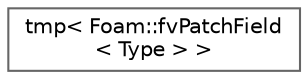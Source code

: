 digraph "Graphical Class Hierarchy"
{
 // LATEX_PDF_SIZE
  bgcolor="transparent";
  edge [fontname=Helvetica,fontsize=10,labelfontname=Helvetica,labelfontsize=10];
  node [fontname=Helvetica,fontsize=10,shape=box,height=0.2,width=0.4];
  rankdir="LR";
  Node0 [id="Node000000",label="tmp\< Foam::fvPatchField\l\< Type \> \>",height=0.2,width=0.4,color="grey40", fillcolor="white", style="filled",URL="$classFoam_1_1tmp.html",tooltip=" "];
}

